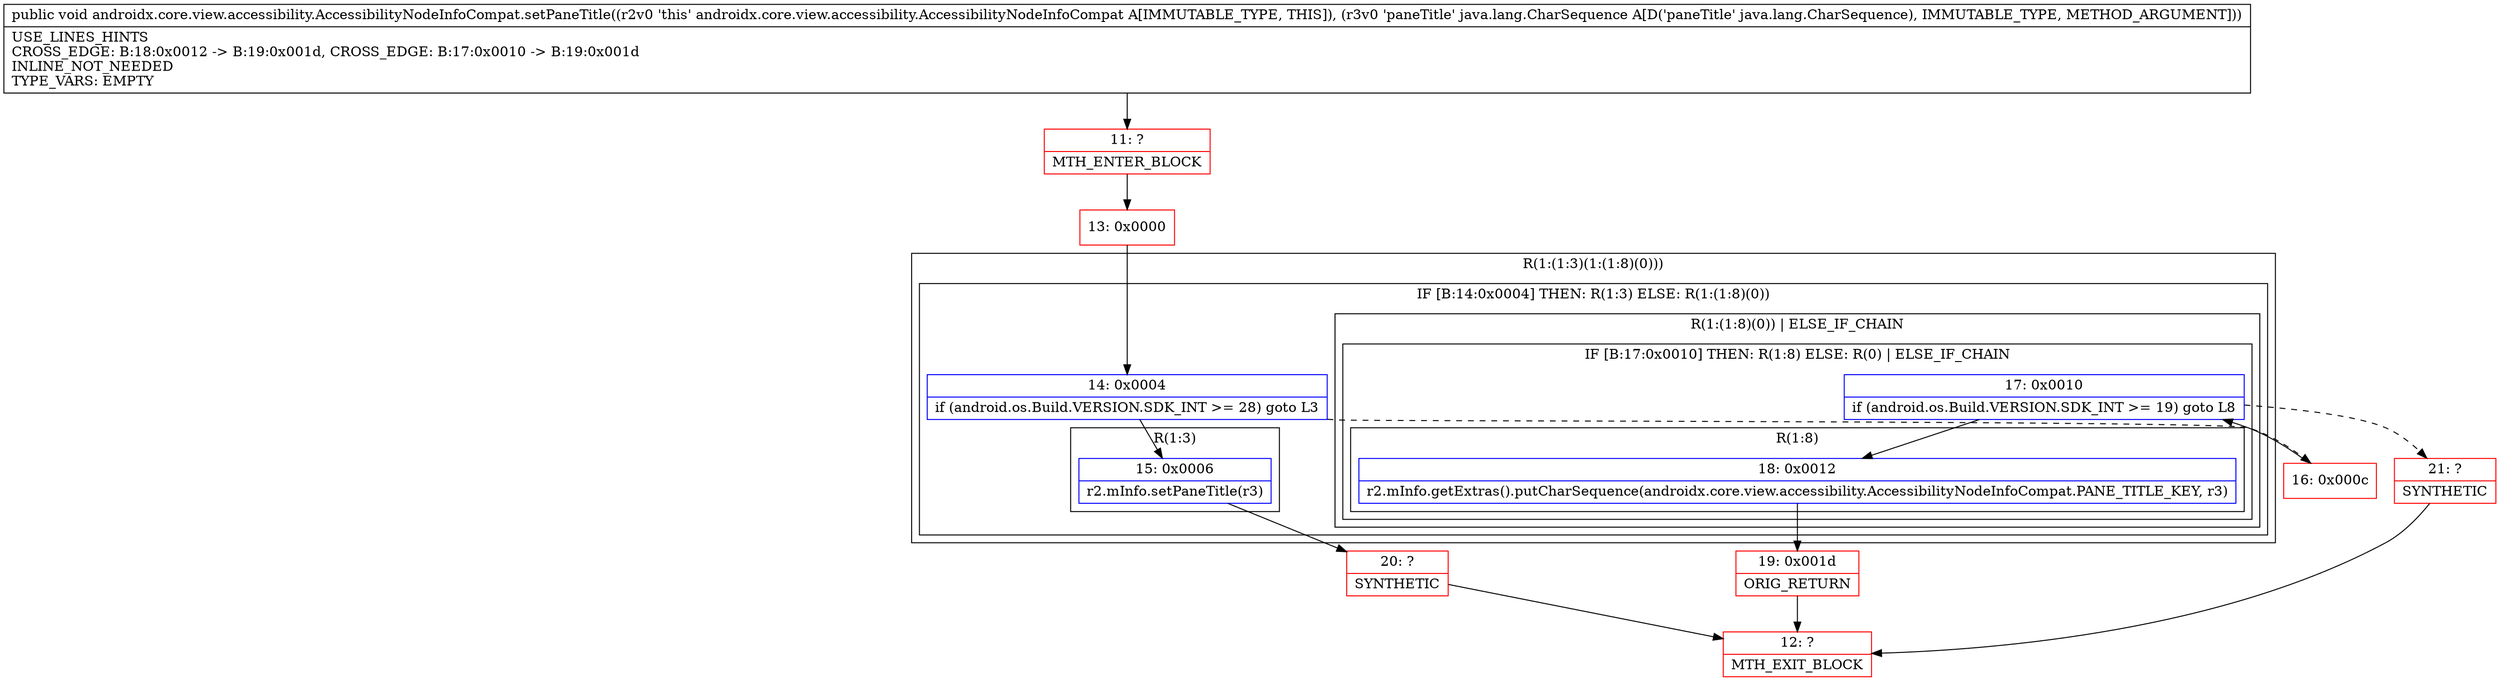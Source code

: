 digraph "CFG forandroidx.core.view.accessibility.AccessibilityNodeInfoCompat.setPaneTitle(Ljava\/lang\/CharSequence;)V" {
subgraph cluster_Region_820646462 {
label = "R(1:(1:3)(1:(1:8)(0)))";
node [shape=record,color=blue];
subgraph cluster_IfRegion_802767352 {
label = "IF [B:14:0x0004] THEN: R(1:3) ELSE: R(1:(1:8)(0))";
node [shape=record,color=blue];
Node_14 [shape=record,label="{14\:\ 0x0004|if (android.os.Build.VERSION.SDK_INT \>= 28) goto L3\l}"];
subgraph cluster_Region_129322720 {
label = "R(1:3)";
node [shape=record,color=blue];
Node_15 [shape=record,label="{15\:\ 0x0006|r2.mInfo.setPaneTitle(r3)\l}"];
}
subgraph cluster_Region_2081306063 {
label = "R(1:(1:8)(0)) | ELSE_IF_CHAIN\l";
node [shape=record,color=blue];
subgraph cluster_IfRegion_471184274 {
label = "IF [B:17:0x0010] THEN: R(1:8) ELSE: R(0) | ELSE_IF_CHAIN\l";
node [shape=record,color=blue];
Node_17 [shape=record,label="{17\:\ 0x0010|if (android.os.Build.VERSION.SDK_INT \>= 19) goto L8\l}"];
subgraph cluster_Region_2040985449 {
label = "R(1:8)";
node [shape=record,color=blue];
Node_18 [shape=record,label="{18\:\ 0x0012|r2.mInfo.getExtras().putCharSequence(androidx.core.view.accessibility.AccessibilityNodeInfoCompat.PANE_TITLE_KEY, r3)\l}"];
}
subgraph cluster_Region_1422484723 {
label = "R(0)";
node [shape=record,color=blue];
}
}
}
}
}
Node_11 [shape=record,color=red,label="{11\:\ ?|MTH_ENTER_BLOCK\l}"];
Node_13 [shape=record,color=red,label="{13\:\ 0x0000}"];
Node_20 [shape=record,color=red,label="{20\:\ ?|SYNTHETIC\l}"];
Node_12 [shape=record,color=red,label="{12\:\ ?|MTH_EXIT_BLOCK\l}"];
Node_16 [shape=record,color=red,label="{16\:\ 0x000c}"];
Node_19 [shape=record,color=red,label="{19\:\ 0x001d|ORIG_RETURN\l}"];
Node_21 [shape=record,color=red,label="{21\:\ ?|SYNTHETIC\l}"];
MethodNode[shape=record,label="{public void androidx.core.view.accessibility.AccessibilityNodeInfoCompat.setPaneTitle((r2v0 'this' androidx.core.view.accessibility.AccessibilityNodeInfoCompat A[IMMUTABLE_TYPE, THIS]), (r3v0 'paneTitle' java.lang.CharSequence A[D('paneTitle' java.lang.CharSequence), IMMUTABLE_TYPE, METHOD_ARGUMENT]))  | USE_LINES_HINTS\lCROSS_EDGE: B:18:0x0012 \-\> B:19:0x001d, CROSS_EDGE: B:17:0x0010 \-\> B:19:0x001d\lINLINE_NOT_NEEDED\lTYPE_VARS: EMPTY\l}"];
MethodNode -> Node_11;Node_14 -> Node_15;
Node_14 -> Node_16[style=dashed];
Node_15 -> Node_20;
Node_17 -> Node_18;
Node_17 -> Node_21[style=dashed];
Node_18 -> Node_19;
Node_11 -> Node_13;
Node_13 -> Node_14;
Node_20 -> Node_12;
Node_16 -> Node_17;
Node_19 -> Node_12;
Node_21 -> Node_12;
}

